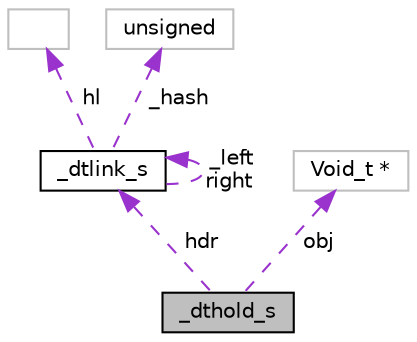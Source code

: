 digraph "_dthold_s"
{
  bgcolor="transparent";
  edge [fontname="Helvetica",fontsize="10",labelfontname="Helvetica",labelfontsize="10"];
  node [fontname="Helvetica",fontsize="10",shape=record];
  Node1 [label="_dthold_s",height=0.2,width=0.4,color="black", fillcolor="grey75", style="filled", fontcolor="black"];
  Node2 -> Node1 [dir="back",color="darkorchid3",fontsize="10",style="dashed",label=" hdr" ,fontname="Helvetica"];
  Node2 [label="_dtlink_s",height=0.2,width=0.4,color="black",URL="$struct__dtlink__s.html"];
  Node2 -> Node2 [dir="back",color="darkorchid3",fontsize="10",style="dashed",label=" _left\nright" ,fontname="Helvetica"];
  Node3 -> Node2 [dir="back",color="darkorchid3",fontsize="10",style="dashed",label=" hl" ,fontname="Helvetica"];
  Node3 [label="",height=0.2,width=0.4,color="grey75"];
  Node4 -> Node2 [dir="back",color="darkorchid3",fontsize="10",style="dashed",label=" _hash" ,fontname="Helvetica"];
  Node4 [label="unsigned",height=0.2,width=0.4,color="grey75"];
  Node5 -> Node1 [dir="back",color="darkorchid3",fontsize="10",style="dashed",label=" obj" ,fontname="Helvetica"];
  Node5 [label="Void_t *",height=0.2,width=0.4,color="grey75"];
}
